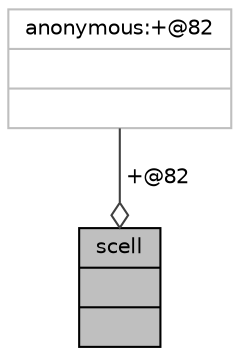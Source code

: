 digraph "scell"
{
 // INTERACTIVE_SVG=YES
  bgcolor="transparent";
  edge [fontname="Helvetica",fontsize="10",labelfontname="Helvetica",labelfontsize="10"];
  node [fontname="Helvetica",fontsize="10",shape=record];
  Node74 [label="{scell\n||}",height=0.2,width=0.4,color="black", fillcolor="grey75", style="filled", fontcolor="black"];
  Node75 -> Node74 [color="grey25",fontsize="10",style="solid",label=" +@82" ,arrowhead="odiamond",fontname="Helvetica"];
  Node75 [label="{anonymous:+@82\n||}",height=0.2,width=0.4,color="grey75"];
}

